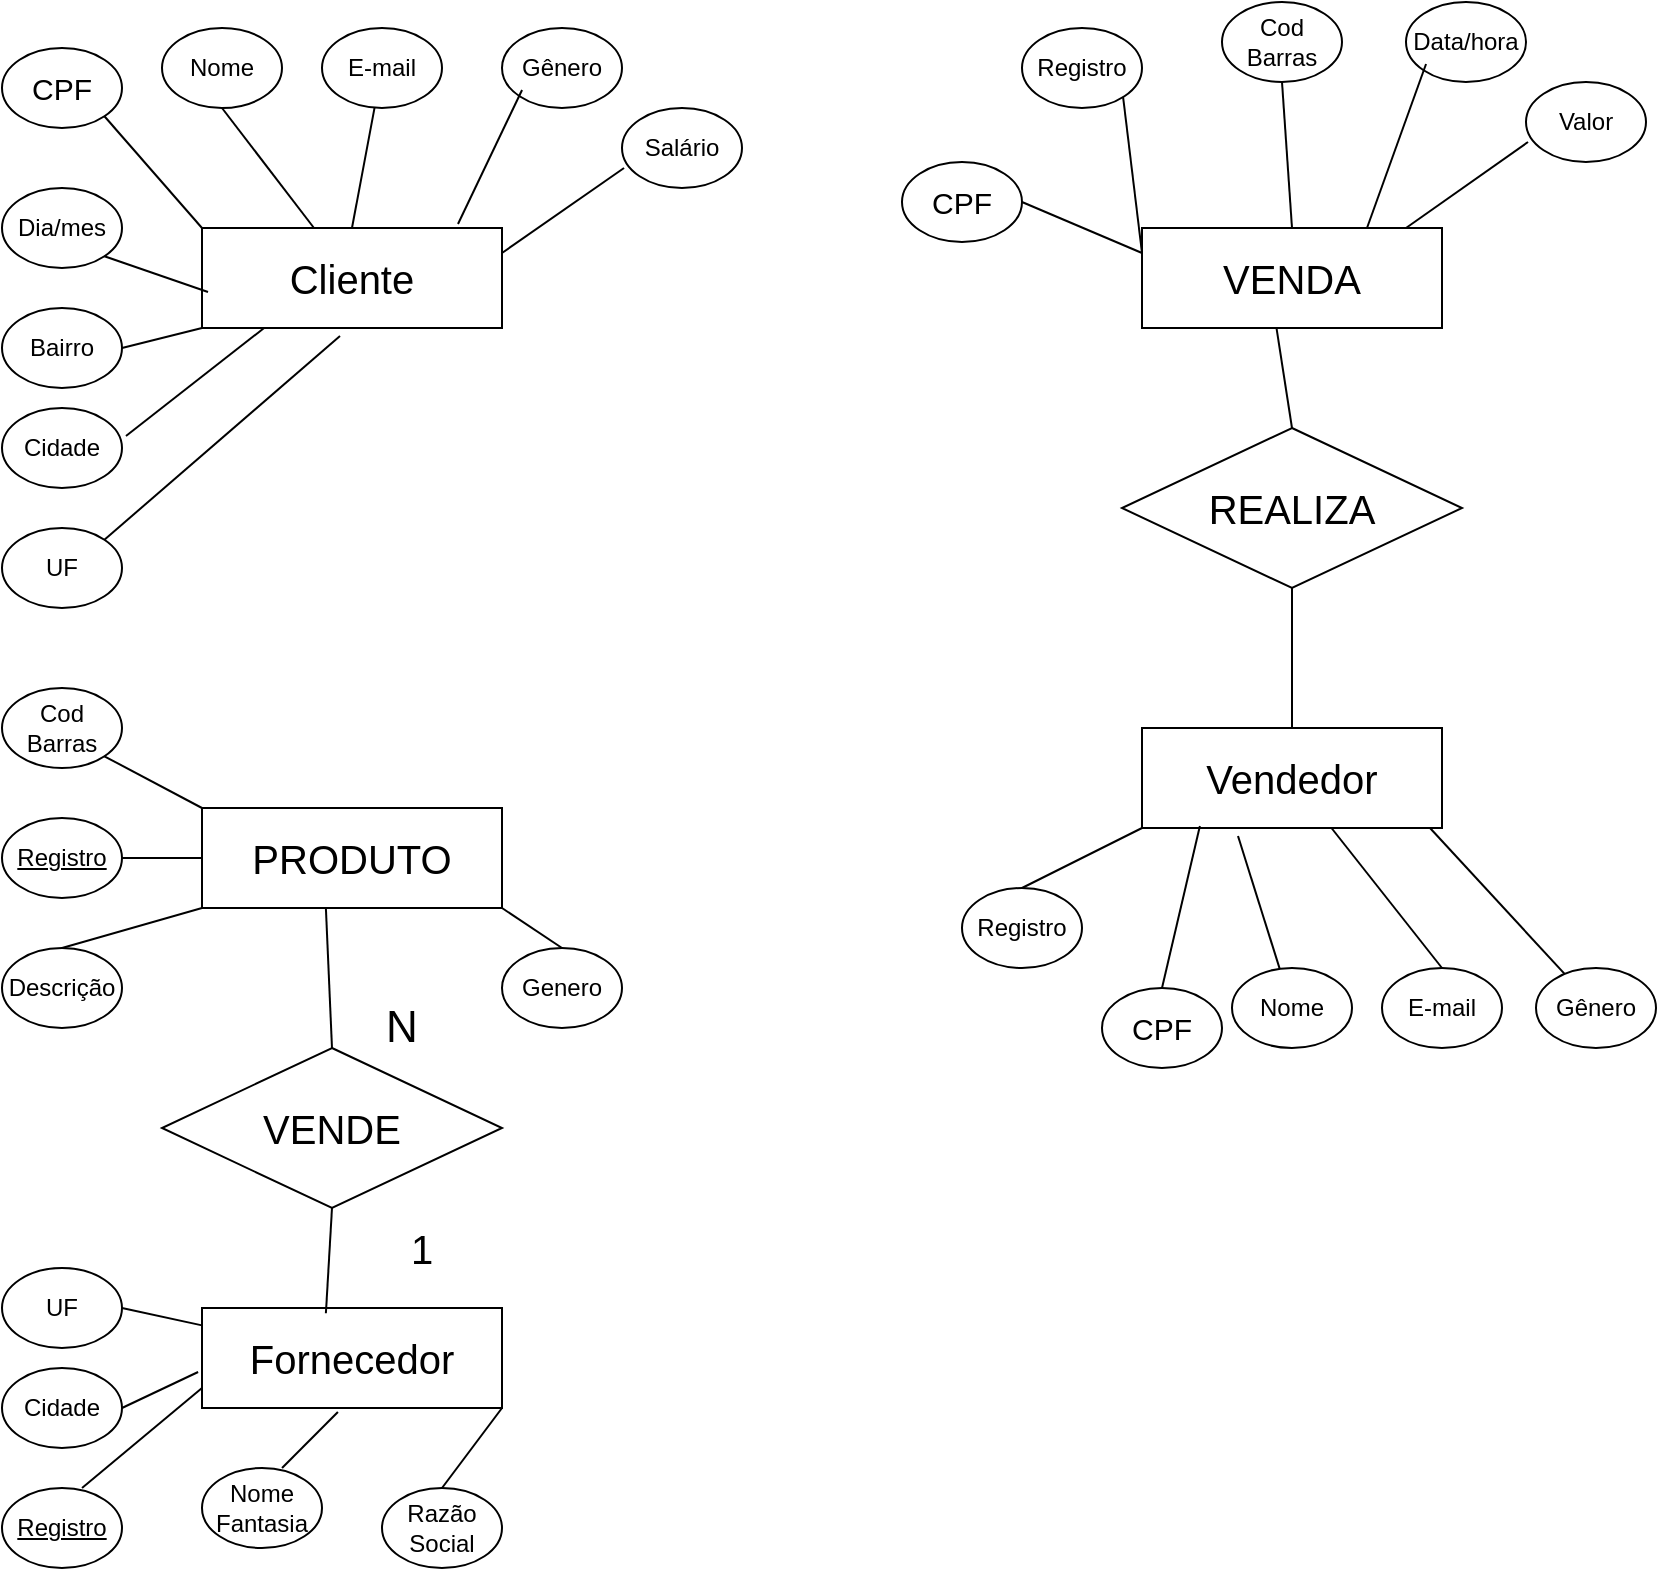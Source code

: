<mxfile version="22.1.17" type="github">
  <diagram name="Página-1" id="MztWf0eXrXXPOCrx06zm">
    <mxGraphModel dx="1391" dy="878" grid="1" gridSize="10" guides="1" tooltips="1" connect="1" arrows="1" fold="1" page="1" pageScale="1" pageWidth="827" pageHeight="1169" math="0" shadow="0">
      <root>
        <mxCell id="0" />
        <mxCell id="1" parent="0" />
        <mxCell id="rMtWGwfe6PWLNtWUJULz-6" value="&lt;font style=&quot;font-size: 20px;&quot;&gt;Cliente&lt;/font&gt;" style="rounded=0;whiteSpace=wrap;html=1;" vertex="1" parent="1">
          <mxGeometry x="100" y="190" width="150" height="50" as="geometry" />
        </mxCell>
        <mxCell id="rMtWGwfe6PWLNtWUJULz-9" value="" style="endArrow=none;html=1;rounded=0;exitX=1;exitY=1;exitDx=0;exitDy=0;entryX=0;entryY=0;entryDx=0;entryDy=0;" edge="1" parent="1" target="rMtWGwfe6PWLNtWUJULz-6">
          <mxGeometry width="50" height="50" relative="1" as="geometry">
            <mxPoint x="51.213" y="134.142" as="sourcePoint" />
            <mxPoint x="100" y="180" as="targetPoint" />
          </mxGeometry>
        </mxCell>
        <mxCell id="rMtWGwfe6PWLNtWUJULz-10" value="Nome" style="ellipse;whiteSpace=wrap;html=1;" vertex="1" parent="1">
          <mxGeometry x="80" y="90" width="60" height="40" as="geometry" />
        </mxCell>
        <mxCell id="rMtWGwfe6PWLNtWUJULz-12" value="Gênero" style="ellipse;whiteSpace=wrap;html=1;" vertex="1" parent="1">
          <mxGeometry x="250" y="90" width="60" height="40" as="geometry" />
        </mxCell>
        <mxCell id="rMtWGwfe6PWLNtWUJULz-14" value="" style="endArrow=none;html=1;rounded=0;exitX=0.5;exitY=1;exitDx=0;exitDy=0;" edge="1" parent="1">
          <mxGeometry width="50" height="50" relative="1" as="geometry">
            <mxPoint x="110" y="130" as="sourcePoint" />
            <mxPoint x="156" y="190" as="targetPoint" />
          </mxGeometry>
        </mxCell>
        <mxCell id="rMtWGwfe6PWLNtWUJULz-15" value="" style="endArrow=none;html=1;rounded=0;entryX=0.5;entryY=0;entryDx=0;entryDy=0;" edge="1" parent="1" target="rMtWGwfe6PWLNtWUJULz-6">
          <mxGeometry width="50" height="50" relative="1" as="geometry">
            <mxPoint x="186.279" y="129.846" as="sourcePoint" />
            <mxPoint x="216" y="184" as="targetPoint" />
          </mxGeometry>
        </mxCell>
        <mxCell id="rMtWGwfe6PWLNtWUJULz-16" value="" style="endArrow=none;html=1;rounded=0;entryX=0.5;entryY=0;entryDx=0;entryDy=0;exitX=0.167;exitY=0.775;exitDx=0;exitDy=0;exitPerimeter=0;" edge="1" parent="1" source="rMtWGwfe6PWLNtWUJULz-12">
          <mxGeometry width="50" height="50" relative="1" as="geometry">
            <mxPoint x="239" y="128" as="sourcePoint" />
            <mxPoint x="228" y="188" as="targetPoint" />
          </mxGeometry>
        </mxCell>
        <mxCell id="rMtWGwfe6PWLNtWUJULz-18" value="E-mail" style="ellipse;whiteSpace=wrap;html=1;" vertex="1" parent="1">
          <mxGeometry x="160" y="90" width="60" height="40" as="geometry" />
        </mxCell>
        <mxCell id="rMtWGwfe6PWLNtWUJULz-19" value="Salário" style="ellipse;whiteSpace=wrap;html=1;" vertex="1" parent="1">
          <mxGeometry x="310" y="130" width="60" height="40" as="geometry" />
        </mxCell>
        <mxCell id="rMtWGwfe6PWLNtWUJULz-20" value="" style="endArrow=none;html=1;rounded=0;entryX=1;entryY=0.25;entryDx=0;entryDy=0;exitX=0.017;exitY=0.75;exitDx=0;exitDy=0;exitPerimeter=0;" edge="1" parent="1" source="rMtWGwfe6PWLNtWUJULz-19" target="rMtWGwfe6PWLNtWUJULz-6">
          <mxGeometry width="50" height="50" relative="1" as="geometry">
            <mxPoint x="270" y="131" as="sourcePoint" />
            <mxPoint x="238" y="198" as="targetPoint" />
          </mxGeometry>
        </mxCell>
        <mxCell id="rMtWGwfe6PWLNtWUJULz-21" value="Dia/mes" style="ellipse;whiteSpace=wrap;html=1;" vertex="1" parent="1">
          <mxGeometry y="170" width="60" height="40" as="geometry" />
        </mxCell>
        <mxCell id="rMtWGwfe6PWLNtWUJULz-23" value="" style="endArrow=none;html=1;rounded=0;entryX=1;entryY=1;entryDx=0;entryDy=0;exitX=0.02;exitY=0.64;exitDx=0;exitDy=0;exitPerimeter=0;" edge="1" parent="1" source="rMtWGwfe6PWLNtWUJULz-6" target="rMtWGwfe6PWLNtWUJULz-21">
          <mxGeometry width="50" height="50" relative="1" as="geometry">
            <mxPoint x="390" y="350" as="sourcePoint" />
            <mxPoint x="440" y="300" as="targetPoint" />
          </mxGeometry>
        </mxCell>
        <mxCell id="rMtWGwfe6PWLNtWUJULz-24" value="Bairro" style="ellipse;whiteSpace=wrap;html=1;" vertex="1" parent="1">
          <mxGeometry y="230" width="60" height="40" as="geometry" />
        </mxCell>
        <mxCell id="rMtWGwfe6PWLNtWUJULz-25" value="Cidade" style="ellipse;whiteSpace=wrap;html=1;" vertex="1" parent="1">
          <mxGeometry y="280" width="60" height="40" as="geometry" />
        </mxCell>
        <mxCell id="rMtWGwfe6PWLNtWUJULz-26" value="UF" style="ellipse;whiteSpace=wrap;html=1;" vertex="1" parent="1">
          <mxGeometry y="340" width="60" height="40" as="geometry" />
        </mxCell>
        <mxCell id="rMtWGwfe6PWLNtWUJULz-27" value="" style="endArrow=none;html=1;rounded=0;entryX=0;entryY=1;entryDx=0;entryDy=0;exitX=1;exitY=0.5;exitDx=0;exitDy=0;" edge="1" parent="1" source="rMtWGwfe6PWLNtWUJULz-24" target="rMtWGwfe6PWLNtWUJULz-6">
          <mxGeometry width="50" height="50" relative="1" as="geometry">
            <mxPoint x="390" y="350" as="sourcePoint" />
            <mxPoint x="440" y="300" as="targetPoint" />
          </mxGeometry>
        </mxCell>
        <mxCell id="rMtWGwfe6PWLNtWUJULz-28" value="" style="endArrow=none;html=1;rounded=0;exitX=1.033;exitY=0.35;exitDx=0;exitDy=0;exitPerimeter=0;entryX=0.207;entryY=1;entryDx=0;entryDy=0;entryPerimeter=0;" edge="1" parent="1" source="rMtWGwfe6PWLNtWUJULz-25" target="rMtWGwfe6PWLNtWUJULz-6">
          <mxGeometry width="50" height="50" relative="1" as="geometry">
            <mxPoint x="390" y="350" as="sourcePoint" />
            <mxPoint x="440" y="300" as="targetPoint" />
          </mxGeometry>
        </mxCell>
        <mxCell id="rMtWGwfe6PWLNtWUJULz-29" value="" style="endArrow=none;html=1;rounded=0;exitX=1;exitY=0;exitDx=0;exitDy=0;entryX=0.46;entryY=1.08;entryDx=0;entryDy=0;entryPerimeter=0;" edge="1" parent="1" source="rMtWGwfe6PWLNtWUJULz-26" target="rMtWGwfe6PWLNtWUJULz-6">
          <mxGeometry width="50" height="50" relative="1" as="geometry">
            <mxPoint x="390" y="350" as="sourcePoint" />
            <mxPoint x="440" y="300" as="targetPoint" />
          </mxGeometry>
        </mxCell>
        <mxCell id="rMtWGwfe6PWLNtWUJULz-30" value="&lt;font style=&quot;font-size: 20px;&quot;&gt;VENDA&lt;/font&gt;" style="rounded=0;whiteSpace=wrap;html=1;" vertex="1" parent="1">
          <mxGeometry x="570" y="190" width="150" height="50" as="geometry" />
        </mxCell>
        <mxCell id="rMtWGwfe6PWLNtWUJULz-31" value="Data/hora" style="ellipse;whiteSpace=wrap;html=1;" vertex="1" parent="1">
          <mxGeometry x="702" y="77" width="60" height="40" as="geometry" />
        </mxCell>
        <mxCell id="rMtWGwfe6PWLNtWUJULz-32" value="" style="endArrow=none;html=1;rounded=0;entryX=0.75;entryY=0;entryDx=0;entryDy=0;exitX=0.167;exitY=0.775;exitDx=0;exitDy=0;exitPerimeter=0;" edge="1" parent="1" source="rMtWGwfe6PWLNtWUJULz-31" target="rMtWGwfe6PWLNtWUJULz-30">
          <mxGeometry width="50" height="50" relative="1" as="geometry">
            <mxPoint x="691" y="115" as="sourcePoint" />
            <mxPoint x="680" y="175" as="targetPoint" />
          </mxGeometry>
        </mxCell>
        <mxCell id="rMtWGwfe6PWLNtWUJULz-33" value="Valor" style="ellipse;whiteSpace=wrap;html=1;" vertex="1" parent="1">
          <mxGeometry x="762" y="117" width="60" height="40" as="geometry" />
        </mxCell>
        <mxCell id="rMtWGwfe6PWLNtWUJULz-34" value="" style="endArrow=none;html=1;rounded=0;entryX=1;entryY=0.25;entryDx=0;entryDy=0;exitX=0.017;exitY=0.75;exitDx=0;exitDy=0;exitPerimeter=0;" edge="1" parent="1" source="rMtWGwfe6PWLNtWUJULz-33">
          <mxGeometry width="50" height="50" relative="1" as="geometry">
            <mxPoint x="722" y="118" as="sourcePoint" />
            <mxPoint x="702" y="190" as="targetPoint" />
          </mxGeometry>
        </mxCell>
        <mxCell id="rMtWGwfe6PWLNtWUJULz-35" value="&lt;font style=&quot;font-size: 20px;&quot;&gt;PRODUTO&lt;/font&gt;" style="rounded=0;whiteSpace=wrap;html=1;" vertex="1" parent="1">
          <mxGeometry x="100" y="480" width="150" height="50" as="geometry" />
        </mxCell>
        <mxCell id="rMtWGwfe6PWLNtWUJULz-37" value="Cod Barras" style="ellipse;whiteSpace=wrap;html=1;" vertex="1" parent="1">
          <mxGeometry y="420" width="60" height="40" as="geometry" />
        </mxCell>
        <mxCell id="rMtWGwfe6PWLNtWUJULz-38" value="Descrição" style="ellipse;whiteSpace=wrap;html=1;" vertex="1" parent="1">
          <mxGeometry y="550" width="60" height="40" as="geometry" />
        </mxCell>
        <mxCell id="rMtWGwfe6PWLNtWUJULz-39" value="Genero" style="ellipse;whiteSpace=wrap;html=1;" vertex="1" parent="1">
          <mxGeometry x="250" y="550" width="60" height="40" as="geometry" />
        </mxCell>
        <mxCell id="rMtWGwfe6PWLNtWUJULz-40" value="" style="endArrow=none;html=1;rounded=0;exitX=1;exitY=1;exitDx=0;exitDy=0;entryX=0;entryY=0;entryDx=0;entryDy=0;" edge="1" parent="1" source="rMtWGwfe6PWLNtWUJULz-37" target="rMtWGwfe6PWLNtWUJULz-35">
          <mxGeometry width="50" height="50" relative="1" as="geometry">
            <mxPoint x="390" y="350" as="sourcePoint" />
            <mxPoint x="440" y="300" as="targetPoint" />
          </mxGeometry>
        </mxCell>
        <mxCell id="rMtWGwfe6PWLNtWUJULz-41" value="" style="endArrow=none;html=1;rounded=0;exitX=0.5;exitY=0;exitDx=0;exitDy=0;entryX=0;entryY=1;entryDx=0;entryDy=0;" edge="1" parent="1" source="rMtWGwfe6PWLNtWUJULz-38" target="rMtWGwfe6PWLNtWUJULz-35">
          <mxGeometry width="50" height="50" relative="1" as="geometry">
            <mxPoint x="390" y="350" as="sourcePoint" />
            <mxPoint x="440" y="300" as="targetPoint" />
          </mxGeometry>
        </mxCell>
        <mxCell id="rMtWGwfe6PWLNtWUJULz-42" value="" style="endArrow=none;html=1;rounded=0;exitX=1;exitY=1;exitDx=0;exitDy=0;entryX=0.5;entryY=0;entryDx=0;entryDy=0;" edge="1" parent="1" source="rMtWGwfe6PWLNtWUJULz-35" target="rMtWGwfe6PWLNtWUJULz-39">
          <mxGeometry width="50" height="50" relative="1" as="geometry">
            <mxPoint x="390" y="350" as="sourcePoint" />
            <mxPoint x="440" y="300" as="targetPoint" />
          </mxGeometry>
        </mxCell>
        <mxCell id="rMtWGwfe6PWLNtWUJULz-43" value="Cod Barras" style="ellipse;whiteSpace=wrap;html=1;" vertex="1" parent="1">
          <mxGeometry x="610" y="77" width="60" height="40" as="geometry" />
        </mxCell>
        <mxCell id="rMtWGwfe6PWLNtWUJULz-44" value="" style="endArrow=none;html=1;rounded=0;exitX=0;exitY=0.25;exitDx=0;exitDy=0;" edge="1" parent="1" source="rMtWGwfe6PWLNtWUJULz-30">
          <mxGeometry width="50" height="50" relative="1" as="geometry">
            <mxPoint x="390" y="350" as="sourcePoint" />
            <mxPoint x="560" y="120" as="targetPoint" />
          </mxGeometry>
        </mxCell>
        <mxCell id="rMtWGwfe6PWLNtWUJULz-45" value="&lt;font style=&quot;font-size: 20px;&quot;&gt;Vendedor&lt;/font&gt;" style="rounded=0;whiteSpace=wrap;html=1;" vertex="1" parent="1">
          <mxGeometry x="570" y="440" width="150" height="50" as="geometry" />
        </mxCell>
        <mxCell id="rMtWGwfe6PWLNtWUJULz-46" value="Registro" style="ellipse;whiteSpace=wrap;html=1;" vertex="1" parent="1">
          <mxGeometry x="480" y="520" width="60" height="40" as="geometry" />
        </mxCell>
        <mxCell id="rMtWGwfe6PWLNtWUJULz-47" value="Nome" style="ellipse;whiteSpace=wrap;html=1;" vertex="1" parent="1">
          <mxGeometry x="615" y="560" width="60" height="40" as="geometry" />
        </mxCell>
        <mxCell id="rMtWGwfe6PWLNtWUJULz-48" value="E-mail" style="ellipse;whiteSpace=wrap;html=1;" vertex="1" parent="1">
          <mxGeometry x="690" y="560" width="60" height="40" as="geometry" />
        </mxCell>
        <mxCell id="rMtWGwfe6PWLNtWUJULz-49" value="Gênero" style="ellipse;whiteSpace=wrap;html=1;" vertex="1" parent="1">
          <mxGeometry x="767" y="560" width="60" height="40" as="geometry" />
        </mxCell>
        <mxCell id="rMtWGwfe6PWLNtWUJULz-50" value="" style="endArrow=none;html=1;rounded=0;exitX=0.5;exitY=0;exitDx=0;exitDy=0;entryX=0;entryY=1;entryDx=0;entryDy=0;" edge="1" parent="1" source="rMtWGwfe6PWLNtWUJULz-46" target="rMtWGwfe6PWLNtWUJULz-45">
          <mxGeometry width="50" height="50" relative="1" as="geometry">
            <mxPoint x="390" y="350" as="sourcePoint" />
            <mxPoint x="440" y="300" as="targetPoint" />
          </mxGeometry>
        </mxCell>
        <mxCell id="rMtWGwfe6PWLNtWUJULz-51" value="" style="endArrow=none;html=1;rounded=0;entryX=0.32;entryY=1.08;entryDx=0;entryDy=0;entryPerimeter=0;" edge="1" parent="1" source="rMtWGwfe6PWLNtWUJULz-47" target="rMtWGwfe6PWLNtWUJULz-45">
          <mxGeometry width="50" height="50" relative="1" as="geometry">
            <mxPoint x="626" y="561" as="sourcePoint" />
            <mxPoint x="626" y="510" as="targetPoint" />
          </mxGeometry>
        </mxCell>
        <mxCell id="rMtWGwfe6PWLNtWUJULz-52" value="" style="endArrow=none;html=1;rounded=0;exitX=0.5;exitY=0;exitDx=0;exitDy=0;" edge="1" parent="1" source="rMtWGwfe6PWLNtWUJULz-48" target="rMtWGwfe6PWLNtWUJULz-45">
          <mxGeometry width="50" height="50" relative="1" as="geometry">
            <mxPoint x="390" y="350" as="sourcePoint" />
            <mxPoint x="440" y="300" as="targetPoint" />
          </mxGeometry>
        </mxCell>
        <mxCell id="rMtWGwfe6PWLNtWUJULz-53" value="" style="endArrow=none;html=1;rounded=0;entryX=0.96;entryY=1;entryDx=0;entryDy=0;entryPerimeter=0;" edge="1" parent="1" source="rMtWGwfe6PWLNtWUJULz-49" target="rMtWGwfe6PWLNtWUJULz-45">
          <mxGeometry width="50" height="50" relative="1" as="geometry">
            <mxPoint x="390" y="350" as="sourcePoint" />
            <mxPoint x="440" y="300" as="targetPoint" />
          </mxGeometry>
        </mxCell>
        <mxCell id="rMtWGwfe6PWLNtWUJULz-54" value="&lt;font style=&quot;font-size: 15px;&quot;&gt;CPF&lt;/font&gt;" style="ellipse;whiteSpace=wrap;html=1;" vertex="1" parent="1">
          <mxGeometry x="550" y="570" width="60" height="40" as="geometry" />
        </mxCell>
        <mxCell id="rMtWGwfe6PWLNtWUJULz-55" value="" style="endArrow=none;html=1;rounded=0;exitX=0.5;exitY=0;exitDx=0;exitDy=0;entryX=0.193;entryY=0.98;entryDx=0;entryDy=0;entryPerimeter=0;" edge="1" parent="1" source="rMtWGwfe6PWLNtWUJULz-54" target="rMtWGwfe6PWLNtWUJULz-45">
          <mxGeometry width="50" height="50" relative="1" as="geometry">
            <mxPoint x="390" y="350" as="sourcePoint" />
            <mxPoint x="440" y="300" as="targetPoint" />
          </mxGeometry>
        </mxCell>
        <mxCell id="rMtWGwfe6PWLNtWUJULz-56" value="Registro" style="ellipse;whiteSpace=wrap;html=1;" vertex="1" parent="1">
          <mxGeometry x="510" y="90" width="60" height="40" as="geometry" />
        </mxCell>
        <mxCell id="rMtWGwfe6PWLNtWUJULz-57" value="" style="endArrow=none;html=1;rounded=0;entryX=0.5;entryY=1;entryDx=0;entryDy=0;exitX=0.5;exitY=0;exitDx=0;exitDy=0;" edge="1" parent="1" source="rMtWGwfe6PWLNtWUJULz-30" target="rMtWGwfe6PWLNtWUJULz-43">
          <mxGeometry width="50" height="50" relative="1" as="geometry">
            <mxPoint x="390" y="350" as="sourcePoint" />
            <mxPoint x="440" y="300" as="targetPoint" />
          </mxGeometry>
        </mxCell>
        <mxCell id="rMtWGwfe6PWLNtWUJULz-58" value="&lt;font style=&quot;font-size: 20px;&quot;&gt;Fornecedor&lt;/font&gt;" style="rounded=0;whiteSpace=wrap;html=1;" vertex="1" parent="1">
          <mxGeometry x="100" y="730" width="150" height="50" as="geometry" />
        </mxCell>
        <mxCell id="rMtWGwfe6PWLNtWUJULz-60" value="UF" style="ellipse;whiteSpace=wrap;html=1;" vertex="1" parent="1">
          <mxGeometry y="710" width="60" height="40" as="geometry" />
        </mxCell>
        <mxCell id="rMtWGwfe6PWLNtWUJULz-61" value="&lt;u&gt;Registro&lt;/u&gt;" style="ellipse;whiteSpace=wrap;html=1;" vertex="1" parent="1">
          <mxGeometry y="820" width="60" height="40" as="geometry" />
        </mxCell>
        <mxCell id="rMtWGwfe6PWLNtWUJULz-62" value="Nome Fantasia" style="ellipse;whiteSpace=wrap;html=1;" vertex="1" parent="1">
          <mxGeometry x="100" y="810" width="60" height="40" as="geometry" />
        </mxCell>
        <mxCell id="rMtWGwfe6PWLNtWUJULz-63" value="Razão Social" style="ellipse;whiteSpace=wrap;html=1;" vertex="1" parent="1">
          <mxGeometry x="190" y="820" width="60" height="40" as="geometry" />
        </mxCell>
        <mxCell id="rMtWGwfe6PWLNtWUJULz-64" value="" style="endArrow=none;html=1;rounded=0;exitX=0.667;exitY=0;exitDx=0;exitDy=0;exitPerimeter=0;" edge="1" parent="1" source="rMtWGwfe6PWLNtWUJULz-61">
          <mxGeometry width="50" height="50" relative="1" as="geometry">
            <mxPoint x="50" y="820" as="sourcePoint" />
            <mxPoint x="100" y="770" as="targetPoint" />
          </mxGeometry>
        </mxCell>
        <mxCell id="rMtWGwfe6PWLNtWUJULz-65" value="" style="endArrow=none;html=1;rounded=0;exitX=0.667;exitY=0;exitDx=0;exitDy=0;exitPerimeter=0;entryX=0.453;entryY=1.04;entryDx=0;entryDy=0;entryPerimeter=0;" edge="1" parent="1" source="rMtWGwfe6PWLNtWUJULz-62" target="rMtWGwfe6PWLNtWUJULz-58">
          <mxGeometry width="50" height="50" relative="1" as="geometry">
            <mxPoint x="130" y="820" as="sourcePoint" />
            <mxPoint x="180" y="770" as="targetPoint" />
          </mxGeometry>
        </mxCell>
        <mxCell id="rMtWGwfe6PWLNtWUJULz-66" value="" style="endArrow=none;html=1;rounded=0;entryX=1;entryY=1;entryDx=0;entryDy=0;exitX=0.5;exitY=0;exitDx=0;exitDy=0;" edge="1" parent="1" source="rMtWGwfe6PWLNtWUJULz-63" target="rMtWGwfe6PWLNtWUJULz-58">
          <mxGeometry width="50" height="50" relative="1" as="geometry">
            <mxPoint x="190" y="840" as="sourcePoint" />
            <mxPoint x="240" y="790" as="targetPoint" />
          </mxGeometry>
        </mxCell>
        <mxCell id="rMtWGwfe6PWLNtWUJULz-68" value="" style="endArrow=none;html=1;rounded=0;exitX=1;exitY=0.5;exitDx=0;exitDy=0;" edge="1" parent="1" source="rMtWGwfe6PWLNtWUJULz-60" target="rMtWGwfe6PWLNtWUJULz-58">
          <mxGeometry width="50" height="50" relative="1" as="geometry">
            <mxPoint x="70" y="740" as="sourcePoint" />
            <mxPoint x="120" y="690" as="targetPoint" />
          </mxGeometry>
        </mxCell>
        <mxCell id="rMtWGwfe6PWLNtWUJULz-70" value="Cidade" style="ellipse;whiteSpace=wrap;html=1;" vertex="1" parent="1">
          <mxGeometry y="760" width="60" height="40" as="geometry" />
        </mxCell>
        <mxCell id="rMtWGwfe6PWLNtWUJULz-71" value="" style="endArrow=none;html=1;rounded=0;entryX=-0.013;entryY=0.64;entryDx=0;entryDy=0;entryPerimeter=0;exitX=1;exitY=0.5;exitDx=0;exitDy=0;" edge="1" parent="1" source="rMtWGwfe6PWLNtWUJULz-70" target="rMtWGwfe6PWLNtWUJULz-58">
          <mxGeometry width="50" height="50" relative="1" as="geometry">
            <mxPoint x="50" y="800" as="sourcePoint" />
            <mxPoint x="100" y="750" as="targetPoint" />
          </mxGeometry>
        </mxCell>
        <mxCell id="rMtWGwfe6PWLNtWUJULz-72" value="&lt;font style=&quot;font-size: 15px;&quot;&gt;CPF&lt;/font&gt;" style="ellipse;whiteSpace=wrap;html=1;" vertex="1" parent="1">
          <mxGeometry y="100" width="60" height="40" as="geometry" />
        </mxCell>
        <mxCell id="rMtWGwfe6PWLNtWUJULz-73" value="&lt;font style=&quot;font-size: 15px;&quot;&gt;CPF&lt;/font&gt;" style="ellipse;whiteSpace=wrap;html=1;" vertex="1" parent="1">
          <mxGeometry x="450" y="157" width="60" height="40" as="geometry" />
        </mxCell>
        <mxCell id="rMtWGwfe6PWLNtWUJULz-74" value="" style="endArrow=none;html=1;rounded=0;entryX=1;entryY=0.5;entryDx=0;entryDy=0;exitX=0;exitY=0.25;exitDx=0;exitDy=0;" edge="1" parent="1" source="rMtWGwfe6PWLNtWUJULz-30" target="rMtWGwfe6PWLNtWUJULz-73">
          <mxGeometry width="50" height="50" relative="1" as="geometry">
            <mxPoint x="460" y="270" as="sourcePoint" />
            <mxPoint x="510" y="220" as="targetPoint" />
          </mxGeometry>
        </mxCell>
        <mxCell id="rMtWGwfe6PWLNtWUJULz-75" value="&lt;u&gt;Registro&lt;/u&gt;" style="ellipse;whiteSpace=wrap;html=1;" vertex="1" parent="1">
          <mxGeometry y="485" width="60" height="40" as="geometry" />
        </mxCell>
        <mxCell id="rMtWGwfe6PWLNtWUJULz-77" value="" style="endArrow=none;html=1;rounded=0;entryX=0;entryY=0.5;entryDx=0;entryDy=0;" edge="1" parent="1" source="rMtWGwfe6PWLNtWUJULz-75" target="rMtWGwfe6PWLNtWUJULz-35">
          <mxGeometry width="50" height="50" relative="1" as="geometry">
            <mxPoint x="390" y="620" as="sourcePoint" />
            <mxPoint x="440" y="570" as="targetPoint" />
          </mxGeometry>
        </mxCell>
        <mxCell id="rMtWGwfe6PWLNtWUJULz-78" value="&lt;font style=&quot;font-size: 20px;&quot;&gt;VENDE&lt;/font&gt;" style="rhombus;whiteSpace=wrap;html=1;" vertex="1" parent="1">
          <mxGeometry x="80" y="600" width="170" height="80" as="geometry" />
        </mxCell>
        <mxCell id="rMtWGwfe6PWLNtWUJULz-79" value="" style="endArrow=none;html=1;rounded=0;exitX=0.5;exitY=0;exitDx=0;exitDy=0;entryX=0.413;entryY=1.005;entryDx=0;entryDy=0;entryPerimeter=0;" edge="1" parent="1" source="rMtWGwfe6PWLNtWUJULz-78" target="rMtWGwfe6PWLNtWUJULz-35">
          <mxGeometry width="50" height="50" relative="1" as="geometry">
            <mxPoint x="160" y="600" as="sourcePoint" />
            <mxPoint x="210" y="550" as="targetPoint" />
          </mxGeometry>
        </mxCell>
        <mxCell id="rMtWGwfe6PWLNtWUJULz-80" value="" style="endArrow=none;html=1;rounded=0;entryX=0.5;entryY=1;entryDx=0;entryDy=0;exitX=0.413;exitY=0.052;exitDx=0;exitDy=0;exitPerimeter=0;" edge="1" parent="1" source="rMtWGwfe6PWLNtWUJULz-58" target="rMtWGwfe6PWLNtWUJULz-78">
          <mxGeometry width="50" height="50" relative="1" as="geometry">
            <mxPoint x="180" y="730" as="sourcePoint" />
            <mxPoint x="230" y="680" as="targetPoint" />
          </mxGeometry>
        </mxCell>
        <mxCell id="rMtWGwfe6PWLNtWUJULz-81" value="&lt;font style=&quot;font-size: 22px;&quot;&gt;N&lt;/font&gt;" style="text;strokeColor=none;align=center;fillColor=none;html=1;verticalAlign=middle;whiteSpace=wrap;rounded=0;" vertex="1" parent="1">
          <mxGeometry x="170" y="570" width="60" height="40" as="geometry" />
        </mxCell>
        <mxCell id="rMtWGwfe6PWLNtWUJULz-82" value="&lt;div style=&quot;font-size: 20px;&quot;&gt;&lt;font style=&quot;font-size: 20px;&quot;&gt;1&lt;/font&gt;&lt;/div&gt;" style="text;strokeColor=none;align=center;fillColor=none;html=1;verticalAlign=middle;whiteSpace=wrap;rounded=0;" vertex="1" parent="1">
          <mxGeometry x="180" y="680" width="60" height="40" as="geometry" />
        </mxCell>
        <mxCell id="rMtWGwfe6PWLNtWUJULz-84" value="&lt;font style=&quot;font-size: 20px;&quot;&gt;REALIZA&lt;/font&gt;" style="rhombus;whiteSpace=wrap;html=1;" vertex="1" parent="1">
          <mxGeometry x="560" y="290" width="170" height="80" as="geometry" />
        </mxCell>
        <mxCell id="rMtWGwfe6PWLNtWUJULz-85" value="" style="endArrow=none;html=1;rounded=0;entryX=0.448;entryY=0.993;entryDx=0;entryDy=0;entryPerimeter=0;exitX=0.5;exitY=0;exitDx=0;exitDy=0;" edge="1" parent="1" source="rMtWGwfe6PWLNtWUJULz-84" target="rMtWGwfe6PWLNtWUJULz-30">
          <mxGeometry width="50" height="50" relative="1" as="geometry">
            <mxPoint x="330" y="350" as="sourcePoint" />
            <mxPoint x="380" y="300" as="targetPoint" />
          </mxGeometry>
        </mxCell>
        <mxCell id="rMtWGwfe6PWLNtWUJULz-86" value="" style="endArrow=none;html=1;rounded=0;entryX=0.5;entryY=1;entryDx=0;entryDy=0;exitX=0.5;exitY=0;exitDx=0;exitDy=0;" edge="1" parent="1" source="rMtWGwfe6PWLNtWUJULz-45" target="rMtWGwfe6PWLNtWUJULz-84">
          <mxGeometry width="50" height="50" relative="1" as="geometry">
            <mxPoint x="520" y="440" as="sourcePoint" />
            <mxPoint x="570" y="390" as="targetPoint" />
          </mxGeometry>
        </mxCell>
      </root>
    </mxGraphModel>
  </diagram>
</mxfile>
